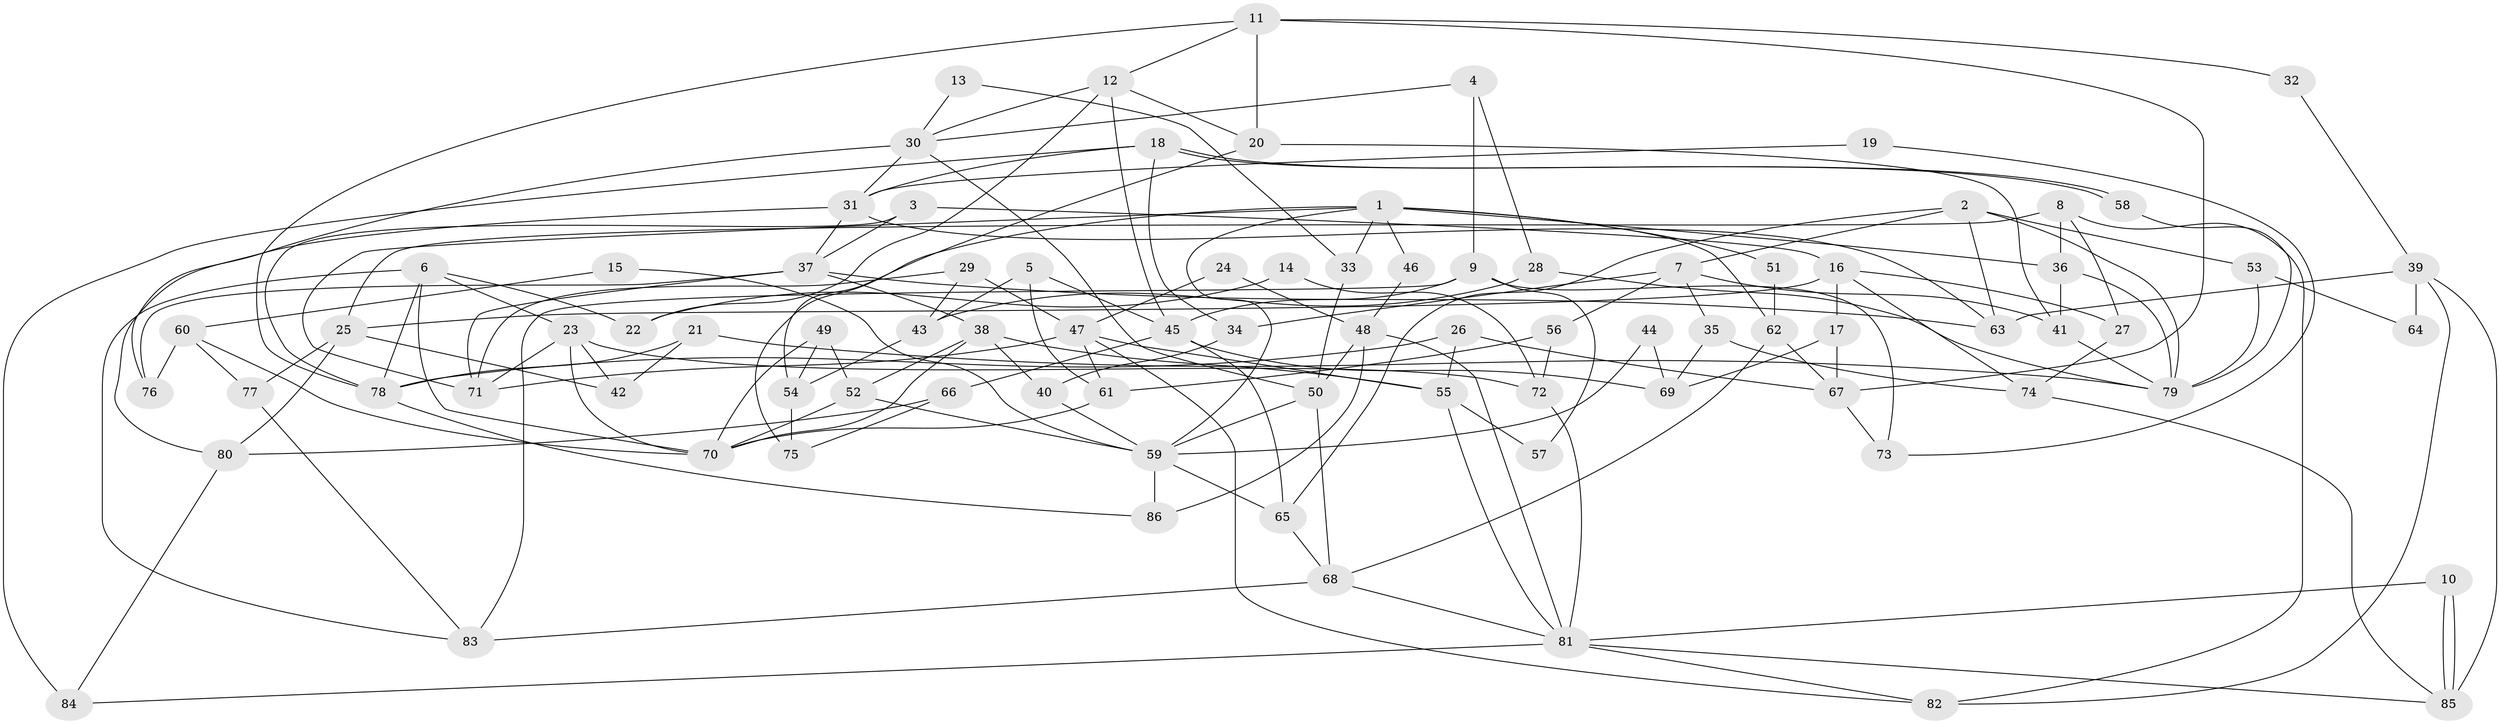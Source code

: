 // coarse degree distribution, {13: 0.018518518518518517, 7: 0.1111111111111111, 6: 0.14814814814814814, 4: 0.12962962962962962, 5: 0.18518518518518517, 3: 0.2222222222222222, 2: 0.1111111111111111, 8: 0.018518518518518517, 9: 0.05555555555555555}
// Generated by graph-tools (version 1.1) at 2025/52/02/27/25 19:52:08]
// undirected, 86 vertices, 172 edges
graph export_dot {
graph [start="1"]
  node [color=gray90,style=filled];
  1;
  2;
  3;
  4;
  5;
  6;
  7;
  8;
  9;
  10;
  11;
  12;
  13;
  14;
  15;
  16;
  17;
  18;
  19;
  20;
  21;
  22;
  23;
  24;
  25;
  26;
  27;
  28;
  29;
  30;
  31;
  32;
  33;
  34;
  35;
  36;
  37;
  38;
  39;
  40;
  41;
  42;
  43;
  44;
  45;
  46;
  47;
  48;
  49;
  50;
  51;
  52;
  53;
  54;
  55;
  56;
  57;
  58;
  59;
  60;
  61;
  62;
  63;
  64;
  65;
  66;
  67;
  68;
  69;
  70;
  71;
  72;
  73;
  74;
  75;
  76;
  77;
  78;
  79;
  80;
  81;
  82;
  83;
  84;
  85;
  86;
  1 -- 59;
  1 -- 71;
  1 -- 33;
  1 -- 36;
  1 -- 46;
  1 -- 51;
  1 -- 62;
  1 -- 75;
  2 -- 79;
  2 -- 63;
  2 -- 7;
  2 -- 53;
  2 -- 65;
  3 -- 78;
  3 -- 16;
  3 -- 37;
  4 -- 28;
  4 -- 9;
  4 -- 30;
  5 -- 45;
  5 -- 61;
  5 -- 43;
  6 -- 23;
  6 -- 83;
  6 -- 22;
  6 -- 70;
  6 -- 78;
  7 -- 34;
  7 -- 35;
  7 -- 41;
  7 -- 56;
  8 -- 82;
  8 -- 25;
  8 -- 27;
  8 -- 36;
  9 -- 83;
  9 -- 45;
  9 -- 57;
  9 -- 73;
  10 -- 85;
  10 -- 85;
  10 -- 81;
  11 -- 20;
  11 -- 78;
  11 -- 12;
  11 -- 32;
  11 -- 67;
  12 -- 30;
  12 -- 20;
  12 -- 22;
  12 -- 45;
  13 -- 33;
  13 -- 30;
  14 -- 22;
  14 -- 72;
  15 -- 59;
  15 -- 60;
  16 -- 25;
  16 -- 27;
  16 -- 17;
  16 -- 74;
  17 -- 67;
  17 -- 69;
  18 -- 31;
  18 -- 58;
  18 -- 58;
  18 -- 34;
  18 -- 84;
  19 -- 31;
  19 -- 73;
  20 -- 41;
  20 -- 54;
  21 -- 78;
  21 -- 79;
  21 -- 42;
  23 -- 71;
  23 -- 70;
  23 -- 42;
  23 -- 72;
  24 -- 47;
  24 -- 48;
  25 -- 80;
  25 -- 42;
  25 -- 77;
  26 -- 55;
  26 -- 78;
  26 -- 67;
  27 -- 74;
  28 -- 43;
  28 -- 79;
  29 -- 43;
  29 -- 47;
  29 -- 71;
  30 -- 31;
  30 -- 50;
  30 -- 76;
  31 -- 37;
  31 -- 63;
  31 -- 80;
  32 -- 39;
  33 -- 50;
  34 -- 40;
  35 -- 69;
  35 -- 74;
  36 -- 41;
  36 -- 79;
  37 -- 38;
  37 -- 63;
  37 -- 71;
  37 -- 76;
  38 -- 55;
  38 -- 70;
  38 -- 40;
  38 -- 52;
  39 -- 85;
  39 -- 82;
  39 -- 63;
  39 -- 64;
  40 -- 59;
  41 -- 79;
  43 -- 54;
  44 -- 69;
  44 -- 59;
  45 -- 66;
  45 -- 65;
  45 -- 69;
  46 -- 48;
  47 -- 71;
  47 -- 61;
  47 -- 55;
  47 -- 82;
  48 -- 81;
  48 -- 50;
  48 -- 86;
  49 -- 70;
  49 -- 52;
  49 -- 54;
  50 -- 68;
  50 -- 59;
  51 -- 62;
  52 -- 59;
  52 -- 70;
  53 -- 79;
  53 -- 64;
  54 -- 75;
  55 -- 81;
  55 -- 57;
  56 -- 72;
  56 -- 61;
  58 -- 79;
  59 -- 65;
  59 -- 86;
  60 -- 76;
  60 -- 70;
  60 -- 77;
  61 -- 70;
  62 -- 67;
  62 -- 68;
  65 -- 68;
  66 -- 75;
  66 -- 80;
  67 -- 73;
  68 -- 81;
  68 -- 83;
  72 -- 81;
  74 -- 85;
  77 -- 83;
  78 -- 86;
  80 -- 84;
  81 -- 85;
  81 -- 82;
  81 -- 84;
}
